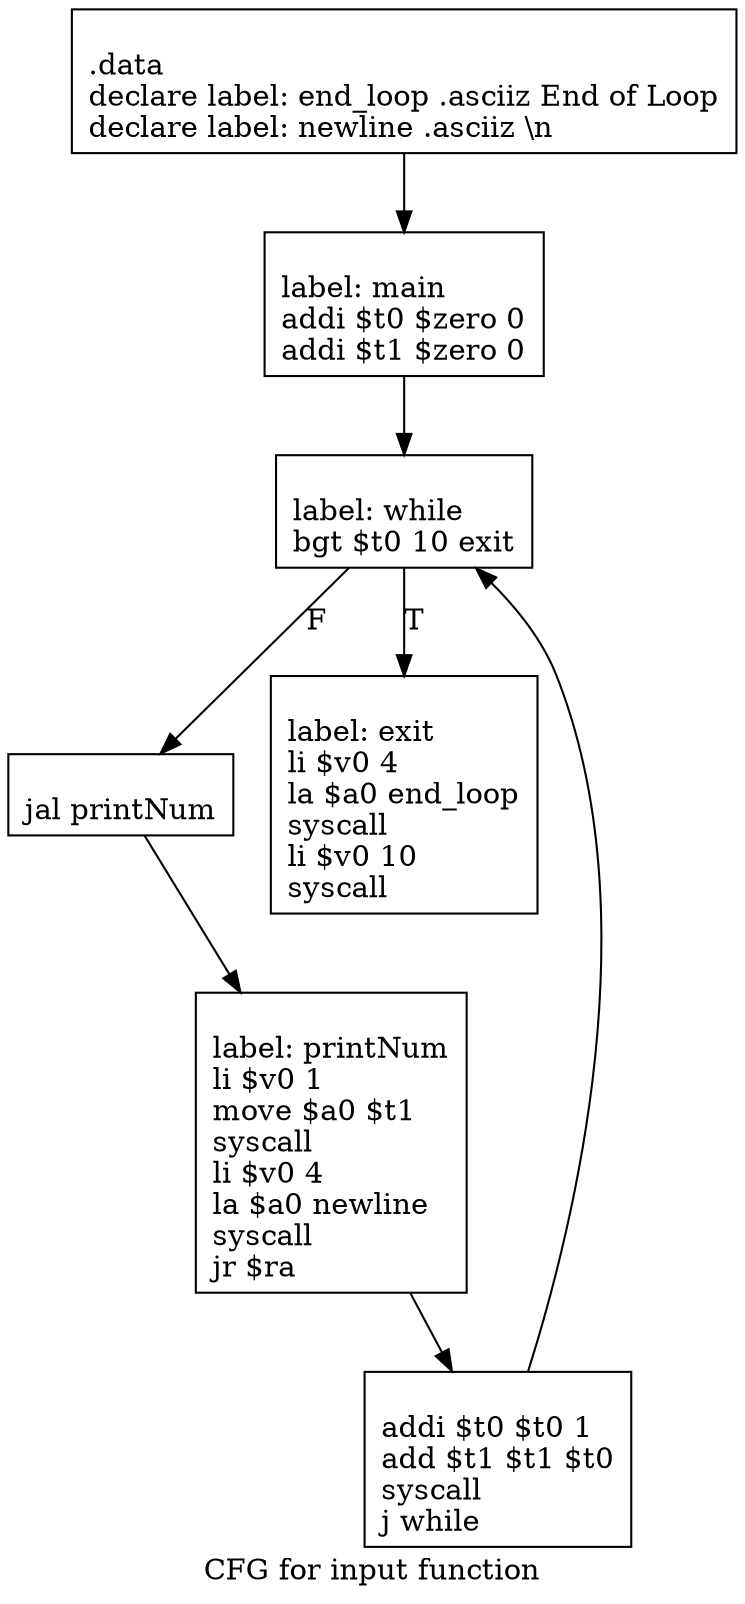 digraph "CFG for input function" {
size = "16,16";
label = "CFG for input function";
1 [shape=record,label="\l.data \ldeclare label: end_loop .asciiz End of Loop\ldeclare label: newline .asciiz \\n\l"];
2 [shape=record,label="\llabel: main\laddi $t0 $zero 0\laddi $t1 $zero 0\l"];
3 [shape=record,label="\llabel: while\lbgt $t0 10 exit\l"];
4 [shape=record,label="\ljal printNum\l"];
5 [shape=record,label="\laddi $t0 $t0 1\ladd $t1 $t1 $t0\lsyscall\lj while\l"];
7 [shape=record,label="\llabel: exit\lli $v0 4\lla $a0 end_loop\lsyscall\lli $v0 10\lsyscall\l"];
8 [shape=record,label="\llabel: printNum\lli $v0 1\lmove $a0 $t1\lsyscall\lli $v0 4\lla $a0 newline\lsyscall\ljr $ra\l"];
1 -> 2;
2 -> 3;
3 -> 7 [label = "T"];
3 -> 4 [label = "F"];
4 -> 8;
5 -> 3;
8 -> 5;
}